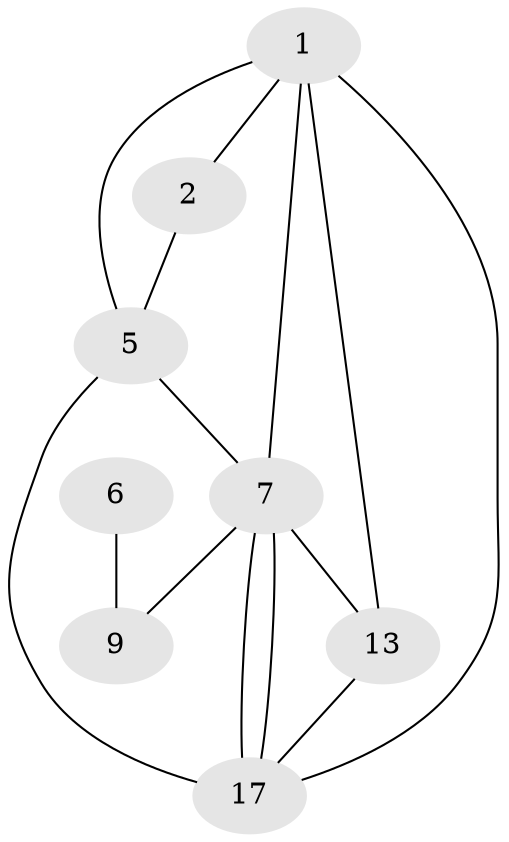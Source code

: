 // Generated by graph-tools (version 1.1) at 2025/46/02/15/25 05:46:28]
// undirected, 8 vertices, 14 edges
graph export_dot {
graph [start="1"]
  node [color=gray90,style=filled];
  1 [super="+3+4"];
  2 [super="+8+14+16"];
  5 [super="+11"];
  6 [super="+3+10"];
  7 [super="+15+18"];
  9 [super="+12"];
  13 [super="+16+19+20"];
  17;
  1 -- 2;
  1 -- 5;
  1 -- 7;
  1 -- 13;
  1 -- 17;
  2 -- 5;
  5 -- 7;
  5 -- 17;
  6 -- 9;
  7 -- 9;
  7 -- 13;
  7 -- 17;
  7 -- 17;
  13 -- 17;
}
